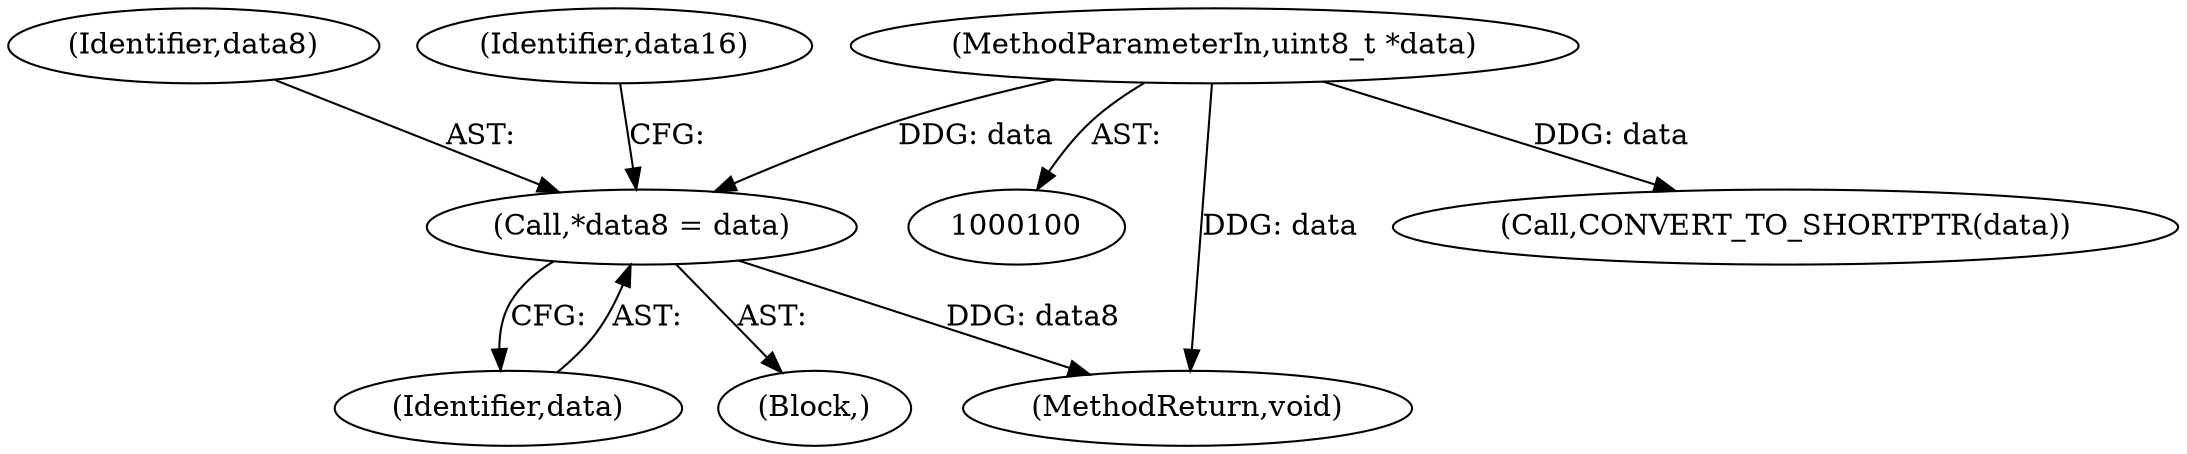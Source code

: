digraph "0_Android_5a9753fca56f0eeb9f61e342b2fccffc364f9426_97@pointer" {
"1000105" [label="(Call,*data8 = data)"];
"1000101" [label="(MethodParameterIn,uint8_t *data)"];
"1000161" [label="(MethodReturn,void)"];
"1000107" [label="(Identifier,data)"];
"1000103" [label="(Block,)"];
"1000106" [label="(Identifier,data8)"];
"1000111" [label="(Call,CONVERT_TO_SHORTPTR(data))"];
"1000105" [label="(Call,*data8 = data)"];
"1000110" [label="(Identifier,data16)"];
"1000101" [label="(MethodParameterIn,uint8_t *data)"];
"1000105" -> "1000103"  [label="AST: "];
"1000105" -> "1000107"  [label="CFG: "];
"1000106" -> "1000105"  [label="AST: "];
"1000107" -> "1000105"  [label="AST: "];
"1000110" -> "1000105"  [label="CFG: "];
"1000105" -> "1000161"  [label="DDG: data8"];
"1000101" -> "1000105"  [label="DDG: data"];
"1000101" -> "1000100"  [label="AST: "];
"1000101" -> "1000161"  [label="DDG: data"];
"1000101" -> "1000111"  [label="DDG: data"];
}
